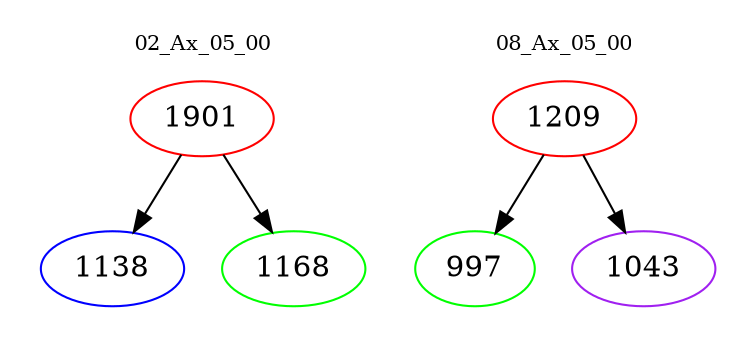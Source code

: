 digraph{
subgraph cluster_0 {
color = white
label = "02_Ax_05_00";
fontsize=10;
T0_1901 [label="1901", color="red"]
T0_1901 -> T0_1138 [color="black"]
T0_1138 [label="1138", color="blue"]
T0_1901 -> T0_1168 [color="black"]
T0_1168 [label="1168", color="green"]
}
subgraph cluster_1 {
color = white
label = "08_Ax_05_00";
fontsize=10;
T1_1209 [label="1209", color="red"]
T1_1209 -> T1_997 [color="black"]
T1_997 [label="997", color="green"]
T1_1209 -> T1_1043 [color="black"]
T1_1043 [label="1043", color="purple"]
}
}
